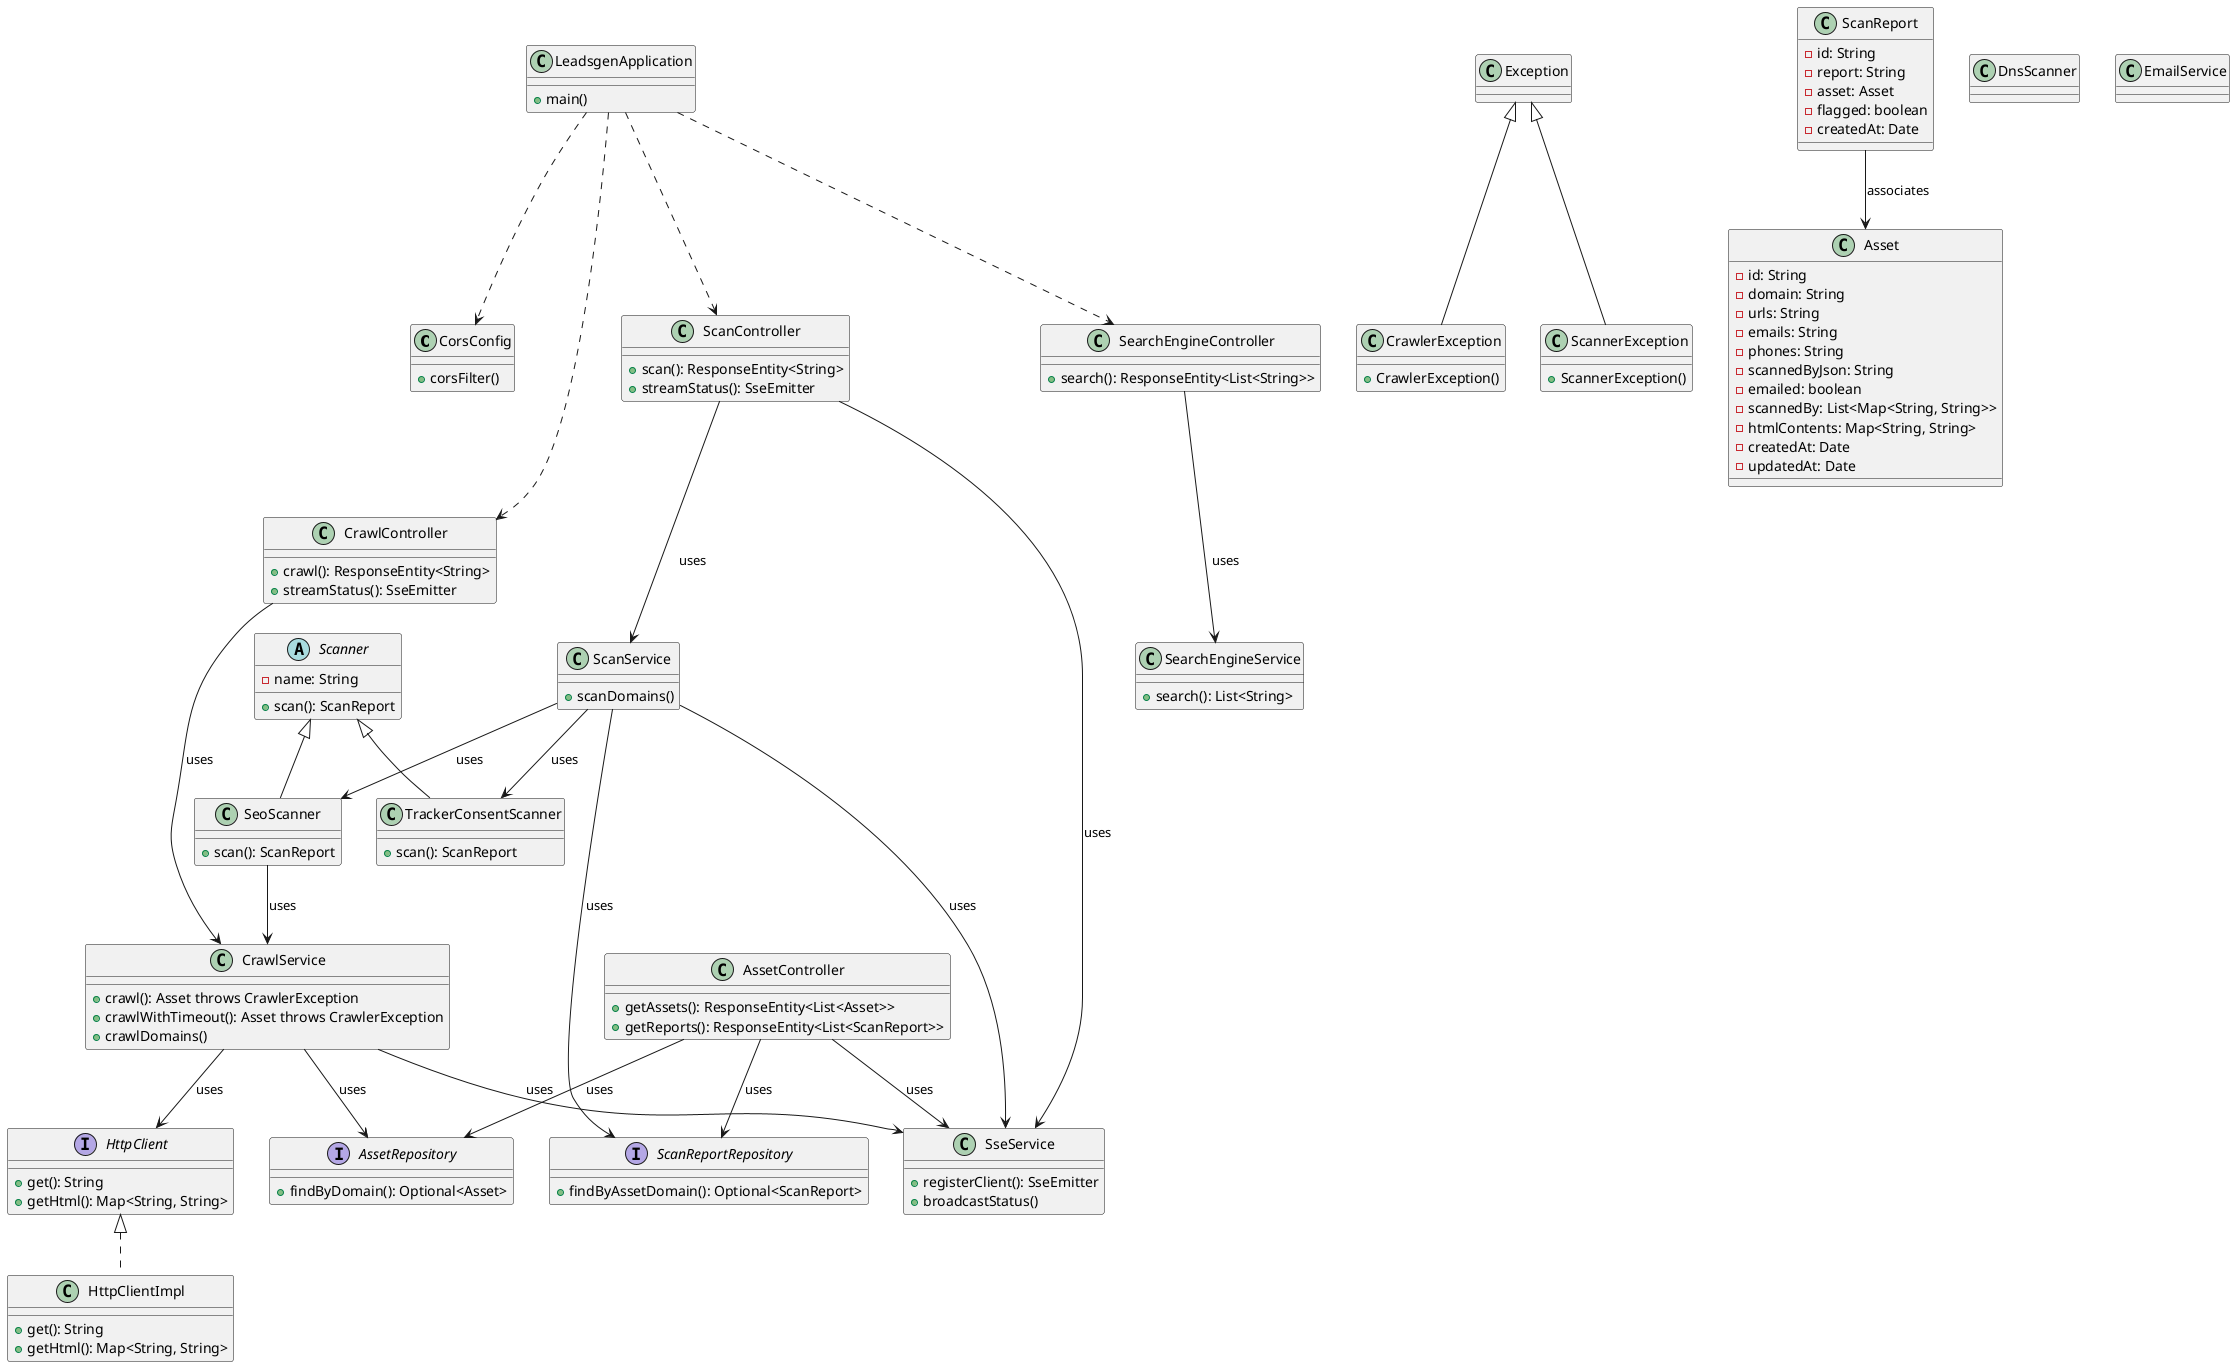 @startuml
class CorsConfig {
    + corsFilter()
}

class AssetController {
    + getAssets(): ResponseEntity<List<Asset>>
    + getReports(): ResponseEntity<List<ScanReport>>
}

class CrawlController {
    + crawl(): ResponseEntity<String>
    + streamStatus(): SseEmitter
}

class ScanController {
    + scan(): ResponseEntity<String>
    + streamStatus(): SseEmitter
}

class SearchEngineController {
    + search(): ResponseEntity<List<String>>
}

class CrawlerException extends Exception {
    + CrawlerException()
}

class ScannerException extends Exception {
    + ScannerException()
}

class Asset {
    - id: String
    - domain: String
    - urls: String
    - emails: String
    - phones: String
    - scannedByJson: String
    - emailed: boolean
    - scannedBy: List<Map<String, String>>
    - htmlContents: Map<String, String>
    - createdAt: Date
    - updatedAt: Date
}

class ScanReport {
    - id: String
    - report: String
    - asset: Asset
    - flagged: boolean
    - createdAt: Date
}

interface AssetRepository {
    + findByDomain(): Optional<Asset>
}

interface ScanReportRepository {
    + findByAssetDomain(): Optional<ScanReport>
}

abstract class Scanner {
    - name: String
    + scan(): ScanReport
}

class SeoScanner extends Scanner {
    + scan(): ScanReport
}

class TrackerConsentScanner extends Scanner {
    + scan(): ScanReport
}

class DnsScanner {
}

interface HttpClient {
    + get(): String
    + getHtml(): Map<String, String>
}

class HttpClientImpl implements HttpClient {
    + get(): String
    + getHtml(): Map<String, String>
}

class CrawlService {
    + crawl(): Asset throws CrawlerException
    + crawlWithTimeout(): Asset throws CrawlerException
    + crawlDomains()
}

class ScanService {
    + scanDomains()
}

class SearchEngineService {
    + search(): List<String>
}

class SseService {
    + registerClient(): SseEmitter
    + broadcastStatus()
}

class EmailService {
}

class LeadsgenApplication {
    + main()
}

' Associations and dependencies
AssetController --> AssetRepository : uses
AssetController --> ScanReportRepository : uses
AssetController --> SseService : uses

CrawlController --> CrawlService : uses
ScanController --> ScanService : uses
ScanController --> SseService : uses
SearchEngineController --> SearchEngineService : uses

ScanReport --> Asset : associates

CrawlService --> HttpClient : uses
CrawlService --> AssetRepository : uses
CrawlService --> SseService : uses

ScanService --> ScanReportRepository : uses
ScanService --> SeoScanner : uses
ScanService --> TrackerConsentScanner : uses
ScanService --> SseService : uses

SeoScanner --> CrawlService : uses

LeadsgenApplication ..> CorsConfig
LeadsgenApplication ..> CrawlController
LeadsgenApplication ..> ScanController
LeadsgenApplication ..> SearchEngineController


@enduml